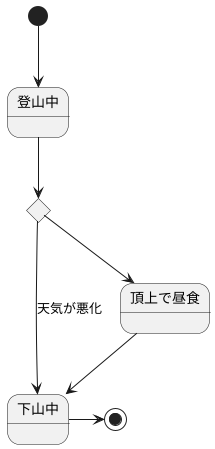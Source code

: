 @startuml
' left to right direction
[*] --> 登山中
state c <<choice>>
state c <<choice>>
登山中-down-> c
c --> 頂上で昼食
c -right-> 下山中: 天気が悪化
' PlantUMLに結合点の表示形式はない
頂上で昼食--> 下山中
下山中-right-> [*]
@enduml